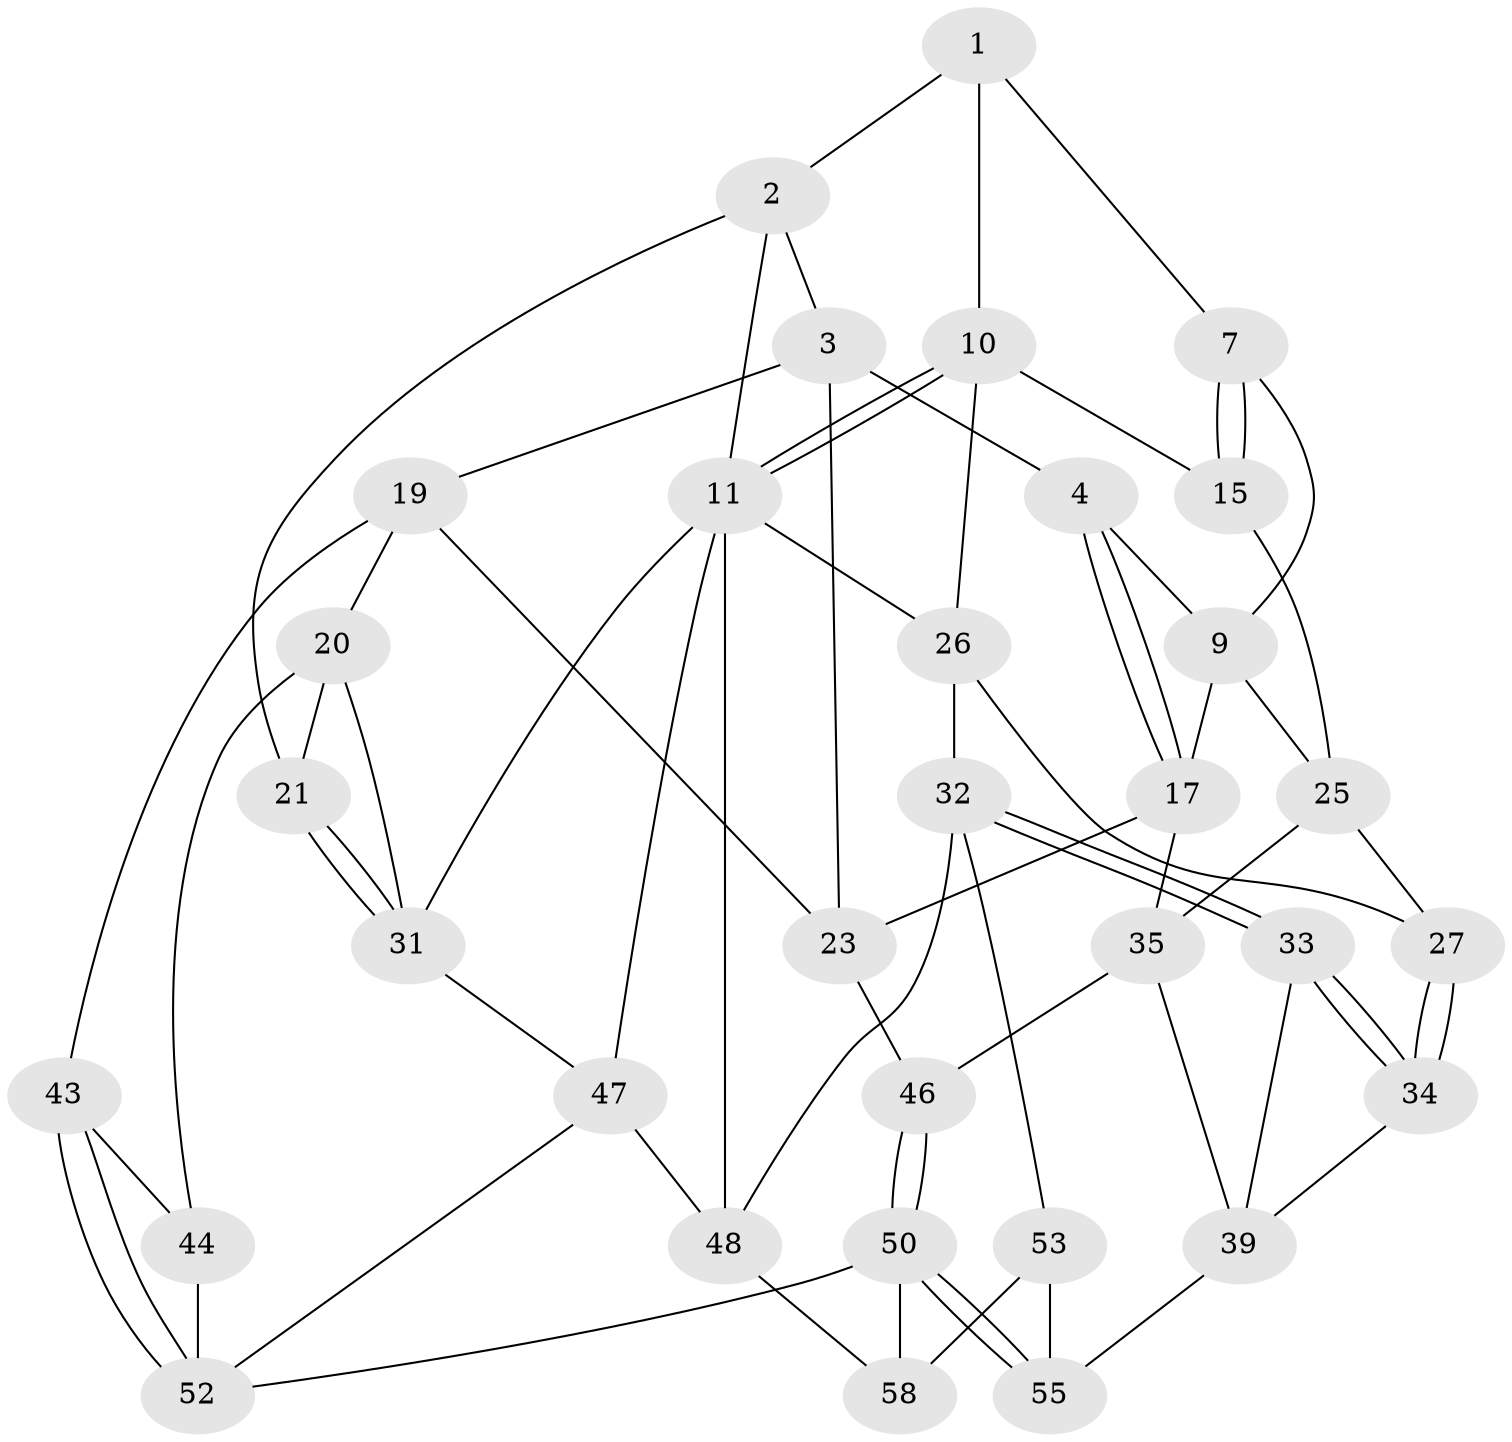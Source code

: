 // Generated by graph-tools (version 1.1) at 2025/24/03/03/25 07:24:40]
// undirected, 33 vertices, 70 edges
graph export_dot {
graph [start="1"]
  node [color=gray90,style=filled];
  1 [pos="+0.6090989780818821+0",super="+6"];
  2 [pos="+0.12063644113713144+0",super="+13"];
  3 [pos="+0.41373188934370897+0.11641601914543923",super="+18"];
  4 [pos="+0.49881371458203366+0.09591272262937668",super="+5"];
  7 [pos="+0.8525803026257269+0.046976492953649494",super="+8"];
  9 [pos="+0.6899309056908179+0.13393150684215813",super="+16"];
  10 [pos="+1+0",super="+14"];
  11 [pos="+1+0",super="+12"];
  15 [pos="+0.8707316603334723+0.19329840275536816",super="+24"];
  17 [pos="+0.6088942650637398+0.2667115224469871",super="+22"];
  19 [pos="+0.2906636075175686+0.2711781935243323",super="+42"];
  20 [pos="+0.24645071575832564+0.2547970123844465",super="+37"];
  21 [pos="+0.19714994104750372+0.20216569745659324"];
  23 [pos="+0.47449284997947705+0.3515443809895081",super="+45"];
  25 [pos="+0.7900738072991915+0.2932464356170586",super="+29"];
  26 [pos="+0.9612438117251344+0.2543314793022063",super="+30"];
  27 [pos="+0.9051260683279074+0.3138814684960631",super="+28"];
  31 [pos="+0+0.3599802041884736",super="+38"];
  32 [pos="+1+0.4245772256567653",super="+49"];
  33 [pos="+1+0.43578136540914264"];
  34 [pos="+0.9471440338984813+0.39252360464920305",super="+36"];
  35 [pos="+0.7339686035780648+0.4826108232152914",super="+41"];
  39 [pos="+0.8542734107109493+0.5465338000973792",super="+40"];
  43 [pos="+0.1927071061069807+0.5337488922073049"];
  44 [pos="+0.10186073860719036+0.5339451108180906"];
  46 [pos="+0.4886698204091372+0.608810456124114"];
  47 [pos="+0+1",super="+57"];
  48 [pos="+1+1",super="+60"];
  50 [pos="+0.46298332261630093+0.7449888040540547",super="+51"];
  52 [pos="+0.4283859547626801+0.7895445124680832",super="+56"];
  53 [pos="+0.9273771910535452+0.7800123855394363",super="+54"];
  55 [pos="+0.8376178599254924+0.6933262268480305"];
  58 [pos="+0.6871435810814603+0.8650023963349743",super="+59"];
  1 -- 2;
  1 -- 10;
  1 -- 7;
  2 -- 3;
  2 -- 11;
  2 -- 21;
  3 -- 4;
  3 -- 19;
  3 -- 23;
  4 -- 17;
  4 -- 17;
  4 -- 9;
  7 -- 15 [weight=2];
  7 -- 15;
  7 -- 9;
  9 -- 17;
  9 -- 25;
  10 -- 11;
  10 -- 11;
  10 -- 26;
  10 -- 15;
  11 -- 48;
  11 -- 31;
  11 -- 47;
  11 -- 26;
  15 -- 25;
  17 -- 35;
  17 -- 23;
  19 -- 20;
  19 -- 43;
  19 -- 23;
  20 -- 21;
  20 -- 44;
  20 -- 31;
  21 -- 31;
  21 -- 31;
  23 -- 46;
  25 -- 35;
  25 -- 27;
  26 -- 27;
  26 -- 32;
  27 -- 34 [weight=2];
  27 -- 34;
  31 -- 47;
  32 -- 33;
  32 -- 33;
  32 -- 48;
  32 -- 53;
  33 -- 34;
  33 -- 34;
  33 -- 39;
  34 -- 39;
  35 -- 46;
  35 -- 39;
  39 -- 55;
  43 -- 44;
  43 -- 52;
  43 -- 52;
  44 -- 52;
  46 -- 50;
  46 -- 50;
  47 -- 48 [weight=2];
  47 -- 52;
  48 -- 58;
  50 -- 55;
  50 -- 55;
  50 -- 58;
  50 -- 52;
  53 -- 58 [weight=2];
  53 -- 55;
}

